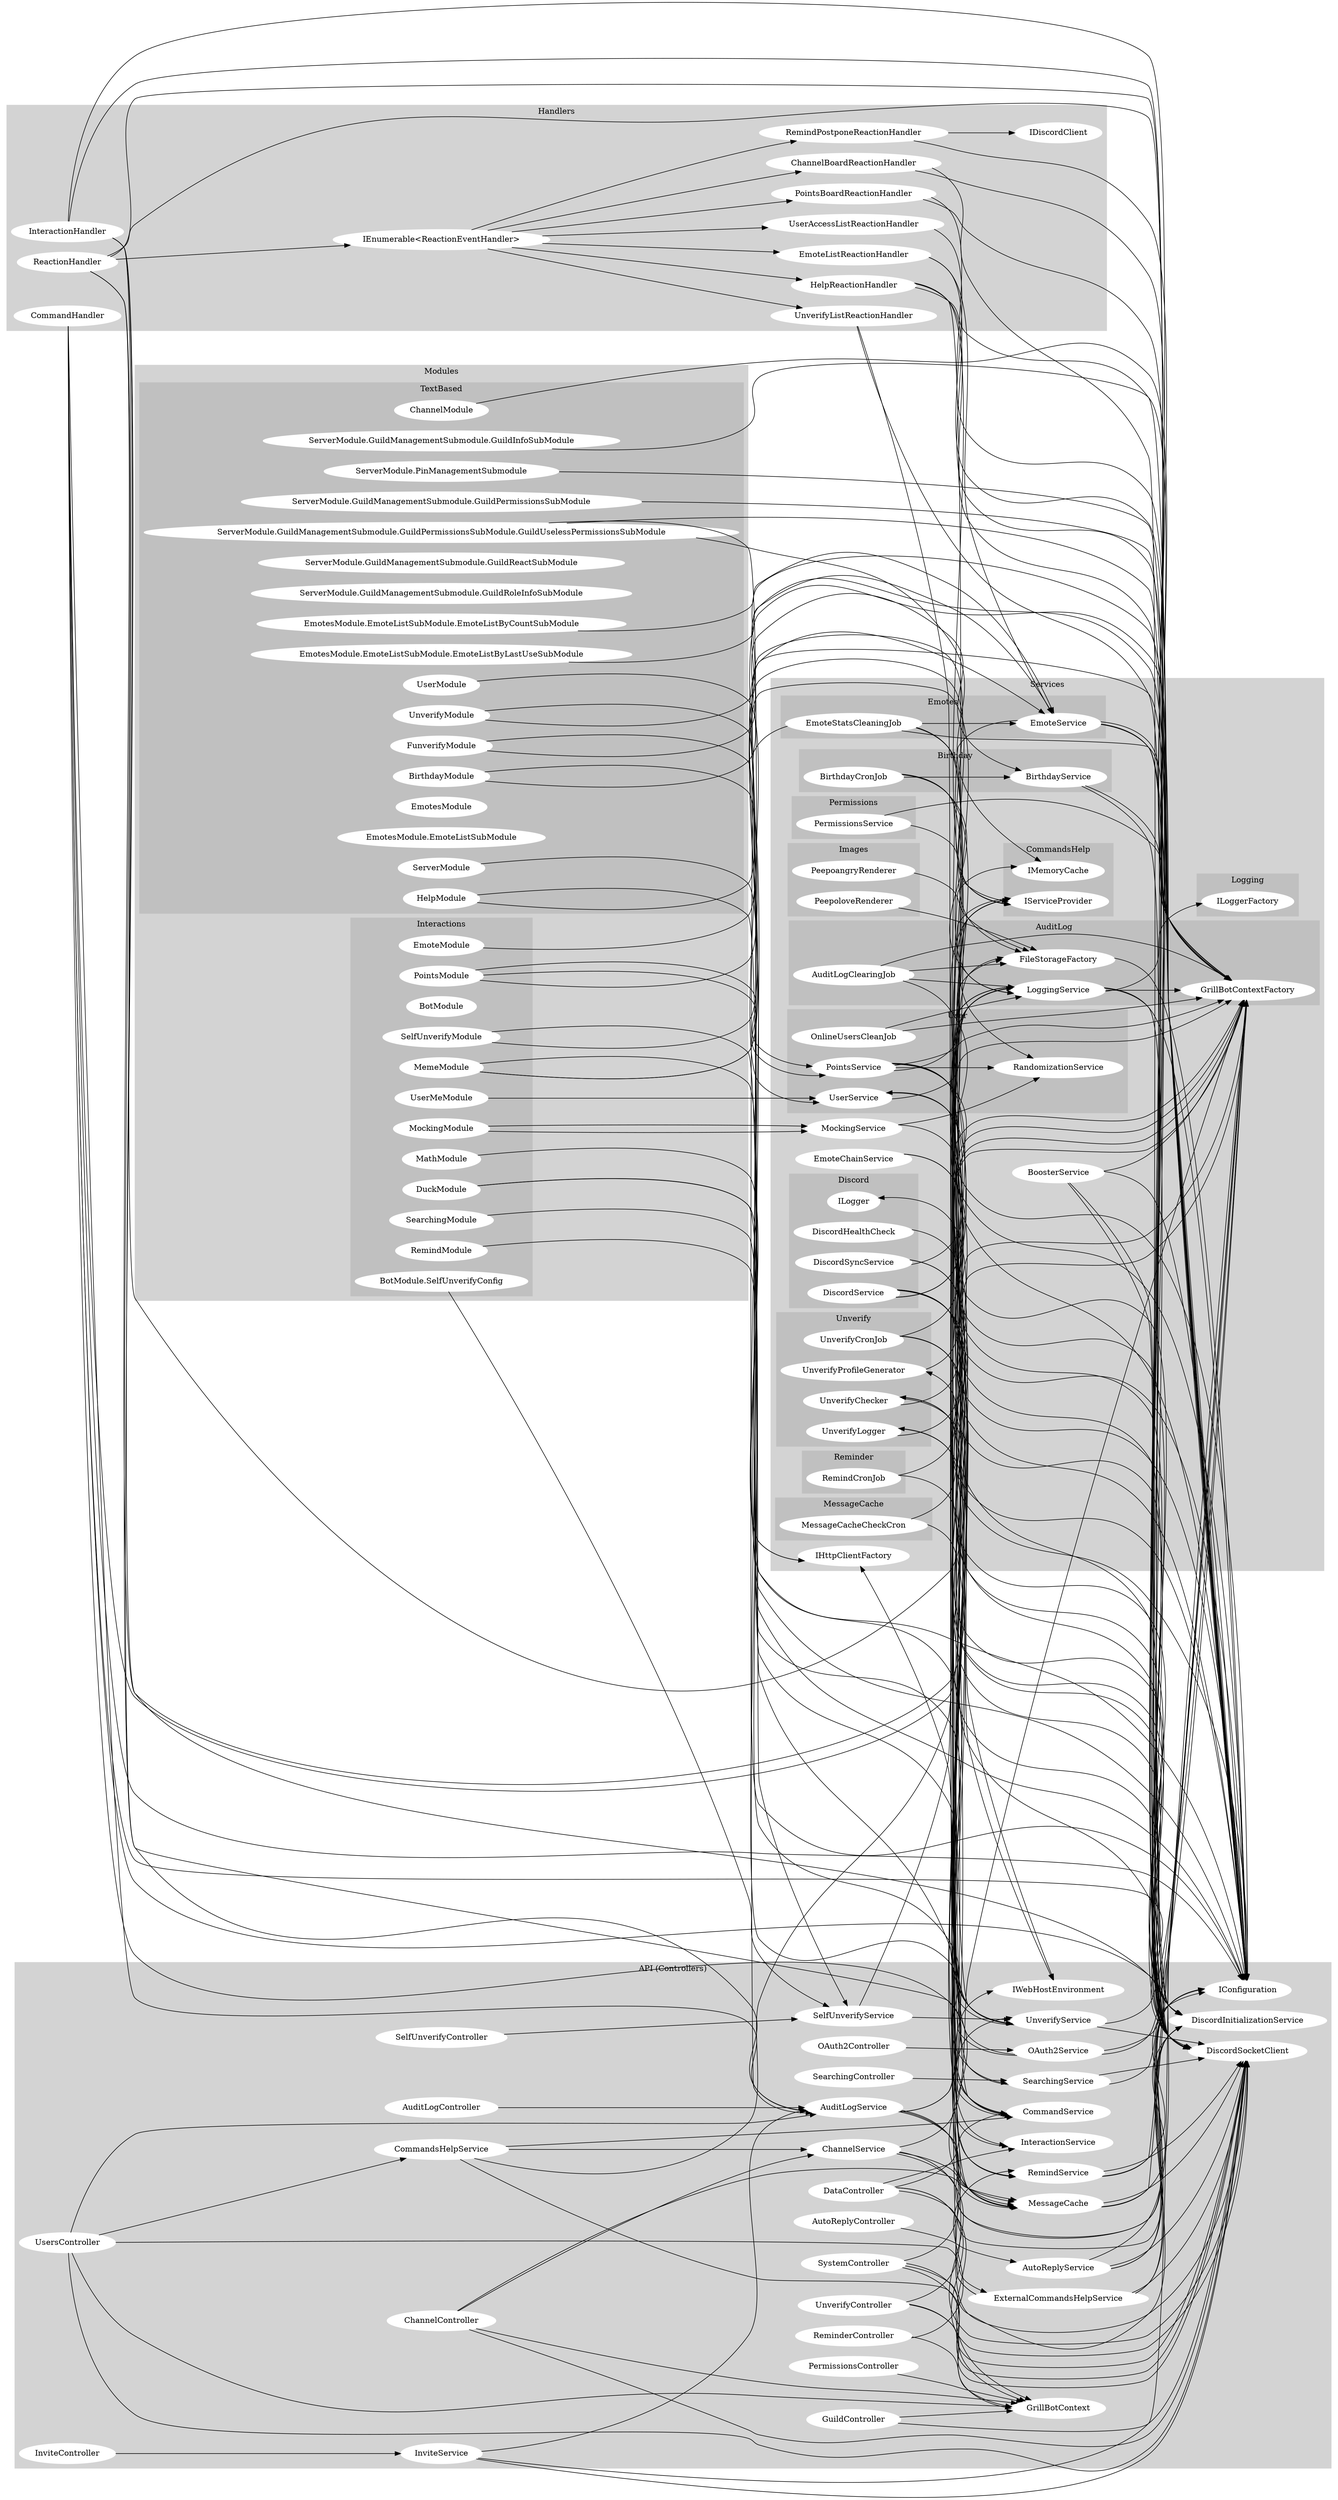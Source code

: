digraph G {
    rankdir=LR
    
    subgraph cluster_0 {
		style=filled;
		color=lightgrey;
		node [
		    style=filled,
		    color=white
	    ];
		
		"AuditLogController" -> "AuditLogService"
        "OAuth2Controller" -> "OAuth2Service"
        "AutoReplyController" -> "AutoReplyService"
        "ChannelController" -> "DiscordSocketClient"
        "ChannelController" -> "GrillBotContext"
        "ChannelController" -> "MessageCache"
        "ChannelController" -> "ChannelService"
        "DataController" -> "DiscordSocketClient"
        "DataController" -> "GrillBotContext"
        "DataController" -> "CommandService"
        "DataController" -> "IConfiguration"
        "DataController" -> "InteractionService"
        "GuildController" -> "GrillBotContext"
        "GuildController" -> "DiscordSocketClient"
        "InviteController" -> "InviteService"
        "PermissionsController" -> "GrillBotContext"
        "ReminderController" -> "GrillBotContext"
        "ReminderController" -> "RemindService"
        "SearchingController" -> "SearchingService"
        "SelfUnverifyController" -> "SelfUnverifyService"
        "SystemController" -> "IWebHostEnvironment"
        "SystemController" -> "DiscordSocketClient"
        "SystemController" -> "GrillBotContext"
        "SystemController" -> "DiscordInitializationService"
        "UnverifyController" -> "UnverifyService"
        "UnverifyController" -> "DiscordSocketClient"
        "UnverifyController" -> "GrillBotContext"
        "UsersController" -> "GrillBotContext"
        "UsersController" -> "DiscordSocketClient"
        "UsersController" -> "CommandsHelpService"
        "UsersController" -> "ExternalCommandsHelpService"
        "UsersController" -> "AuditLogService"
		
		label = "API (Controllers)";
	}
	
	subgraph cluster_2 {
	    style=filled;
		color=lightgrey;
		node [
		    style=filled,
		    color=white
	    ];
	    
	    subgraph cluster_2_1 {
    	    style=filled;
    		color=grey;
    		node [
    		    style=filled,
    		    color=white
    	    ];
	    
	        "AuditLogService" -> "DiscordSocketClient"
	        "AuditLogService" -> "GrillBotContextFactory"
	        "AuditLogService" -> "MessageCache"
	        "AuditLogService" -> "FileStorageFactory"
	        "AuditLogService" -> "DiscordInitializationService"
	        
	        "AuditLogClearingJob" -> "GrillBotContextFactory"
	        "AuditLogClearingJob" -> "FileStorageFactory"
	        "AuditLogClearingJob" -> "IConfiguration"
	        "AuditLogClearingJob" -> "LoggingService"
	    
	        label = "AuditLog"
	    }
	    
	    subgraph cluster_2_2 {
    	    style=filled;
    		color=grey;
    		node [
    		    style=filled,
    		    color=white
    	    ];
	    
	        "BirthdayCronJob" -> "BirthdayService"
	        "BirthdayCronJob" -> "IConfiguration"
	        "BirthdayCronJob" -> "DiscordSocketClient"
	        "BirthdayCronJob" -> "LoggingService"
	        
	        "BirthdayService" -> "DiscordSocketClient"
	        "BirthdayService" -> "GrillBotContextFactory"
	    
	        label = "Birthday"
	    }
	    
	    subgraph cluster_2_3 {
    	    style=filled;
    		color=grey;
    		node [
    		    style=filled,
    		    color=white
    	    ];
	    
	        "CommandsHelpService" -> "DiscordSocketClient"
	        "CommandsHelpService" -> "CommandService"
	        "CommandsHelpService" -> "ChannelService"
	        "CommandsHelpService" -> "IServiceProvider"
	        
	        "ExternalCommandsHelpService" -> "DiscordSocketClient"
	        "ExternalCommandsHelpService" -> "IConfiguration"
	        "ExternalCommandsHelpService" -> "IMemoryCache"
	        "ExternalCommandsHelpService" -> "DiscordInitializationService"
	        "ExternalCommandsHelpService" -> "IServiceProvider"
	    
	        label = "CommandsHelp"
	    }
	    
	    subgraph cluster_2_4 {
    	    style=filled;
    		color=grey;
    		node [
    		    style=filled,
    		    color=white
    	    ];
	    
	        "DiscordHealthCheck" -> "DiscordSocketClient"
	        
	        "DiscordInitializationService" -> "ILogger"
	        
	        "DiscordService" -> "DiscordSocketClient"
	        "DiscordService" -> "IConfiguration"
	        "DiscordService" -> "IServiceProvider"
	        "DiscordService" -> "CommandService"
	        "DiscordService" -> "IWebHostEnvironment"
	        "DiscordService" -> "DiscordInitializationService"
	        "DiscordService" -> "LoggingService"
	        "DiscordService" -> "InteractionService"
	        
	        "DiscordSyncService" -> "DiscordSocketClient"
	        "DiscordSyncService" -> "GrillBotContextFactory"
	        "DiscordSyncService" -> "DiscordInitializationService"
	    
	        label = "Discord"
	    }
	    
	    subgraph cluster_2_5 {
    	    style=filled;
    		color=grey;
    		node [
    		    style=filled,
    		    color=white
    	    ];
    	    
    	    "EmoteService" -> "DiscordSocketClient"
    	    "EmoteService" -> "GrillBotContextFactory"
    	    "EmoteService" -> "IConfiguration"
    	    "EmoteService" -> "MessageCache"
    	    
    	    "EmoteStatsCleaningJob" -> "EmoteService"
    	    "EmoteStatsCleaningJob" -> "LoggingService"
    	    "EmoteStatsCleaningJob" -> "GrillBotContextFactory"
    	    "EmoteStatsCleaningJob" -> "DiscordSocketClient"
    	    "EmoteStatsCleaningJob" -> "AuditLogService"
    	    "EmoteStatsCleaningJob" -> "DiscordInitializationService"
	    
	        label = "Emotes"
	    }
	    
	    subgraph cluster_2_6 {
    	    style=filled;
    		color=grey;
    		node [
    		    style=filled,
    		    color=white
    	    ];
    	    
    	    "FileStorageFactory" -> "IConfiguration"
	    
	        label = "FileStorage"
	    }
	    
	    subgraph cluster_2_7 {
    	    style=filled;
    		color=grey;
    		node [
    		    style=filled,
    		    color=white
    	    ];
    	    
    	    "PeepoangryRenderer" -> "FileStorageFactory"
    	    "PeepoloveRenderer" -> "FileStorageFactory"
	    
	        label = "Images"
	    }
	    
	    subgraph cluster_2_8 {
    	    style=filled;
    		color=grey;
    		node [
    		    style=filled,
    		    color=white
    	    ];
    	    
    	    "LoggingService" -> "DiscordSocketClient"
    	    "LoggingService" -> "CommandService"
    	    "LoggingService" -> "ILoggerFactory"
    	    "LoggingService" -> "IConfiguration"
    	    "LoggingService" -> "GrillBotContextFactory"
    	    "LoggingService" -> "InteractionService"
	    
	        label = "Logging"
	    }
	    
	    subgraph cluster_2_9 {
    	    style=filled;
    		color=grey;
    		node [
    		    style=filled,
    		    color=white
    	    ];
    	    
    	    "MessageCache" -> "DiscordSocketClient"
    	    "MessageCache" -> "DiscordInitializationService"
    	    "MessageCache" -> "GrillBotContextFactory"
    	    
    	    "MessageCacheCheckCron" -> "MessageCache"
    	    "MessageCacheCheckCron" -> "LoggingService"
	    
	        label = "MessageCache"
	    }
	    
	    subgraph cluster_2_10 {
    	    style=filled;
    		color=grey;
    		node [
    		    style=filled,
    		    color=white
    	    ];
    	    
    	    "PermissionsService" -> "GrillBotContextFactory"
    	    "PermissionsService" -> "IServiceProvider"
    	    
	        label = "Permissions"
	    }
	    
	    subgraph cluster_2_11 {
    	    style=filled;
    		color=grey;
    		node [
    		    style=filled,
    		    color=white
    	    ];
    	    
    	    "RemindCronJob" -> "RemindService"
    	    "RemindCronJob" -> "LoggingService"
    	    
    	    "RemindService" -> "DiscordSocketClient"
    	    "RemindService" -> "GrillBotContextFactory"
    	    "RemindService" -> "IConfiguration"
    	    
	        label = "Reminder"
	    }
	    
	    subgraph cluster_2_12 {
    	    style=filled;
    		color=grey;
    		node [
    		    style=filled,
    		    color=white
    	    ];
    	    
    	    "SelfUnverifyService" -> "UnverifyService"
    	    "SelfUnverifyService" -> "GrillBotContextFactory"
    	    
    	    "UnverifyChecker" -> "GrillBotContextFactory"
    	    "UnverifyChecker" -> "IConfiguration"
    	    "UnverifyChecker" -> "IWebHostEnvironment"
    	    
    	    "UnverifyCronJob" -> "UnverifyService"
    	    "UnverifyCronJob" -> "LoggingService"
    	    "UnverifyCronJob" -> "DiscordSocketClient"
    	    "UnverifyCronJob" -> "DiscordInitializationService"
    	    
    	    "UnverifyLogger" -> "DiscordSocketClient"
    	    "UnverifyLogger" -> "GrillBotContextFactory"
    	    
    	    "UnverifyProfileGenerator" -> "GrillBotContextFactory"
    	    
    	    "UnverifyService" -> "DiscordSocketClient"
    	    "UnverifyService" -> "UnverifyChecker"
    	    "UnverifyService" -> "UnverifyProfileGenerator"
    	    "UnverifyService" -> "UnverifyLogger"
    	    "UnverifyService" -> "GrillBotContextFactory"
    	    "UnverifyService" -> "LoggingService"
    	    
	        label = "Unverify"
	    }
	    
	    subgraph cluster_2_13 {
    	    style=filled;
    		color=grey;
    		node [
    		    style=filled,
    		    color=white
    	    ];
    	    
    	    "OnlineUsersCleanJob" -> "GrillBotContextFactory"
    	    "OnlineUsersCleanJob" -> "LoggingService"
    	    
    	    "PointsService" -> "DiscordSocketClient"
    	    "PointsService" -> "GrillBotContextFactory"
    	    "PointsService" -> "IConfiguration"
    	    "PointsService" -> "FileStorageFactory"
    	    "PointsService" -> "MessageCache"
    	    "PointsService" -> "RandomizationService"
    	    
    	    "UserService" -> "GrillBotContextFactory"
    	    "UserService" -> "IConfiguration"
    	    "UserService" -> "DiscordSocketClient"

	        label = "User"
	    }
	    
	    "AutoReplyService" -> "IConfiguration"
	    "AutoReplyService" -> "DiscordSocketClient"
	    "AutoReplyService" -> "GrillBotContextFactory"
	    "AutoReplyService" -> "DiscordInitializationService"
	    
	    "BoosterService" -> "DiscordSocketClient"
	    "BoosterService" -> "GrillBotContextFactory"
	    "BoosterService" -> "IConfiguration"
	    "BoosterService" -> "DiscordInitializationService"
	    
	    "ChannelService" -> "DiscordSocketClient"
	    "ChannelService" -> "GrillBotContextFactory"
	    "ChannelService" -> "IConfiguration"
	    "ChannelService" -> "MessageCache"
	    
	    "EmoteChainService" -> "IConfiguration"
	    "EmoteChainService" -> "DiscordSocketClient"
	    
	    "InviteService" -> "DiscordSocketClient"
	    "InviteService" -> "GrillBotContextFactory"
	    "InviteService" -> "AuditLogService"
	    
	    "MockingService" -> "IConfiguration"
	    "MockingService" -> "RandomizationService"
	    
	    "OAuth2Service" -> "IConfiguration"
	    "OAuth2Service" -> "GrillBotContextFactory"
	    "OAuth2Service" -> "LoggingService"
	    "OAuth2Service" -> "IHttpClientFactory"
	    
	    "RandomizationService"
	    
	    "SearchingService" -> "DiscordSocketClient"
	    "SearchingService" -> "GrillBotContextFactory"
	    "SearchingService" -> "UserService"
	    
	    label = "Services"
	}
	
	subgraph cluster_3 {
	    style=filled;
		color=lightgrey;
		node [
		    style=filled,
		    color=white
	    ];
	    
	    "CommandHandler" -> "DiscordSocketClient"
	    "CommandHandler" -> "CommandService"
	    "CommandHandler" -> "IServiceProvider"
	    "CommandHandler" -> "IConfiguration"
	    "CommandHandler" -> "AuditLogService"
	    "CommandHandler" -> "DiscordInitializationService"
	    
	    "InteractionHandler" -> "DiscordSocketClient"
	    "InteractionHandler" -> "GrillBotContextFactory"
	    "InteractionHandler" -> "IServiceProvider"
	    "InteractionHandler" -> "DiscordInitializationService"
	    "InteractionHandler" -> "AuditLogService"
	    
	    "ReactionHandler" -> "DiscordSocketClient"
	    "ReactionHandler" -> "IEnumerable<ReactionEventHandler>"
	    "ReactionHandler" -> "MessageCache"
	    "ReactionHandler" -> "DiscordInitializationService"
	    "ReactionHandler" -> "LoggingService"
	    
	    "IEnumerable<ReactionEventHandler>" -> "EmoteListReactionHandler"
	    "IEnumerable<ReactionEventHandler>" -> "HelpReactionHandler"
	    "IEnumerable<ReactionEventHandler>" -> "ChannelBoardReactionHandler"
	    "IEnumerable<ReactionEventHandler>" -> "PointsBoardReactionHandler"
	    "IEnumerable<ReactionEventHandler>" -> "UserAccessListReactionHandler"
	    "IEnumerable<ReactionEventHandler>" -> "UnverifyListReactionHandler"
	    "IEnumerable<ReactionEventHandler>" -> "RemindPostponeReactionHandler"
	    "EmoteListReactionHandler" -> "DiscordSocketClient"
	    "EmoteListReactionHandler" -> "EmoteService"
	    "HelpReactionHandler" -> "CommandService"
	    "HelpReactionHandler" -> "DiscordSocketClient"
	    "HelpReactionHandler" -> "IServiceProvider"
	    "HelpReactionHandler" -> "IConfiguration"
	    "ChannelBoardReactionHandler" -> "GrillBotContextFactory"
	    "ChannelBoardReactionHandler" -> "DiscordSocketClient"
	    "PointsBoardReactionHandler" -> "GrillBotContextFactory"
	    "PointsBoardReactionHandler" -> "DiscordSocketClient"
	    "UserAccessListReactionHandler" -> "DiscordSocketClient"
	    "UnverifyListReactionHandler" -> "DiscordSocketClient"
	    "UnverifyListReactionHandler" -> "UnverifyService"
	    "RemindPostponeReactionHandler" -> "GrillBotContextFactory"
	    "RemindPostponeReactionHandler" -> "IDiscordClient"
	    
	    label = "Handlers"
	}
	
	subgraph cluster_4 {
	    style=filled;
		color=lightgrey;
		node [
		    style=filled,
		    color=white
	    ];
	    
	    subgraph cluster_4_1 {
    	    style=filled;
    		color=grey;
    		node [
    		    style=filled,
    		    color=white
    	    ];
    	    
    	    "SelfUnverifyModule" -> "SelfUnverifyService"
    	    "SelfUnverifyModule" -> "IConfiguration"
    	    "UserMeModule" -> "UserService"
            "BotModule"
    	    "BotModule.SelfUnverifyConfig" -> "SelfUnverifyService"
            "DuckModule" -> "IHttpClientFactory"
    	    "DuckModule" -> "IConfiguration"
    	    "EmoteModule" -> "EmoteService"
    	    "MathModule" -> "IHttpClientFactory"
    	    "MemeModule" -> "RandomizationService"
    	    "MemeModule" -> "IConfiguration"
    	    "MockingModule" -> "MockingService"
    	    "PointsModule" -> "PointsService"
    	    "RemindModule" -> "RemindService"
    	    "SearchingModule" -> "SearchingService"
    	    
	        label = "Interactions"
	    }
	    
	    subgraph cluster_4_2 {
    	    style=filled;
    		color=grey;
    		node [
    		    style=filled,
    		    color=white
    	    ];
    	    
    	    "ServerModule" -> "IConfiguration"
    	    "ServerModule.PinManagementSubmodule" -> "IConfiguration"
    	    "ServerModule.GuildManagementSubmodule.GuildInfoSubModule" -> "GrillBotContextFactory"
    	    "ServerModule.GuildManagementSubmodule.GuildPermissionsSubModule" -> "IConfiguration"
    	    "ServerModule.GuildManagementSubmodule.GuildPermissionsSubModule.GuildUselessPermissionsSubModule" -> "IMemoryCache"
    	    "ServerModule.GuildManagementSubmodule.GuildPermissionsSubModule.GuildUselessPermissionsSubModule" -> "IConfiguration"
    	    "ServerModule.GuildManagementSubmodule.GuildPermissionsSubModule.GuildUselessPermissionsSubModule" -> "UnverifyService"
    	    "ServerModule.GuildManagementSubmodule.GuildReactSubModule"
    	    "ServerModule.GuildManagementSubmodule.GuildRoleInfoSubModule"
    	    
    	    "PointsModule" -> "PointsService"
    	    "PointsModule" -> "GrillBotContextFactory"
    	    
    	    "MockingModule" -> "MockingService"
    	    
    	    "MemeModule" -> "FileStorageFactory"
    	    
    	    "HelpModule" -> "CommandService"
    	    "HelpModule" -> "IServiceProvider"
    	    
    	    "ChannelModule" -> "GrillBotContextFactory"

    	    "BirthdayModule" -> "BirthdayService"
    	    "BirthdayModule" -> "IConfiguration"
    	    
    	    "UserModule" -> "UserService"
    	    
    	    "UnverifyModule" -> "UnverifyService"
    	    "UnverifyModule" -> "IConfiguration"
    	    
    	    "FunverifyModule" -> "UnverifyService"
    	    "FunverifyModule" -> "IConfiguration"
    	    
    	    "EmotesModule"
    	    "EmotesModule.EmoteListSubModule"
    	    "EmotesModule.EmoteListSubModule.EmoteListByCountSubModule" -> "EmoteService"
    	    "EmotesModule.EmoteListSubModule.EmoteListByLastUseSubModule" -> "EmoteService"
    	    
	        label = "TextBased"
	    }
	    
	    label = "Modules";
	}
}

